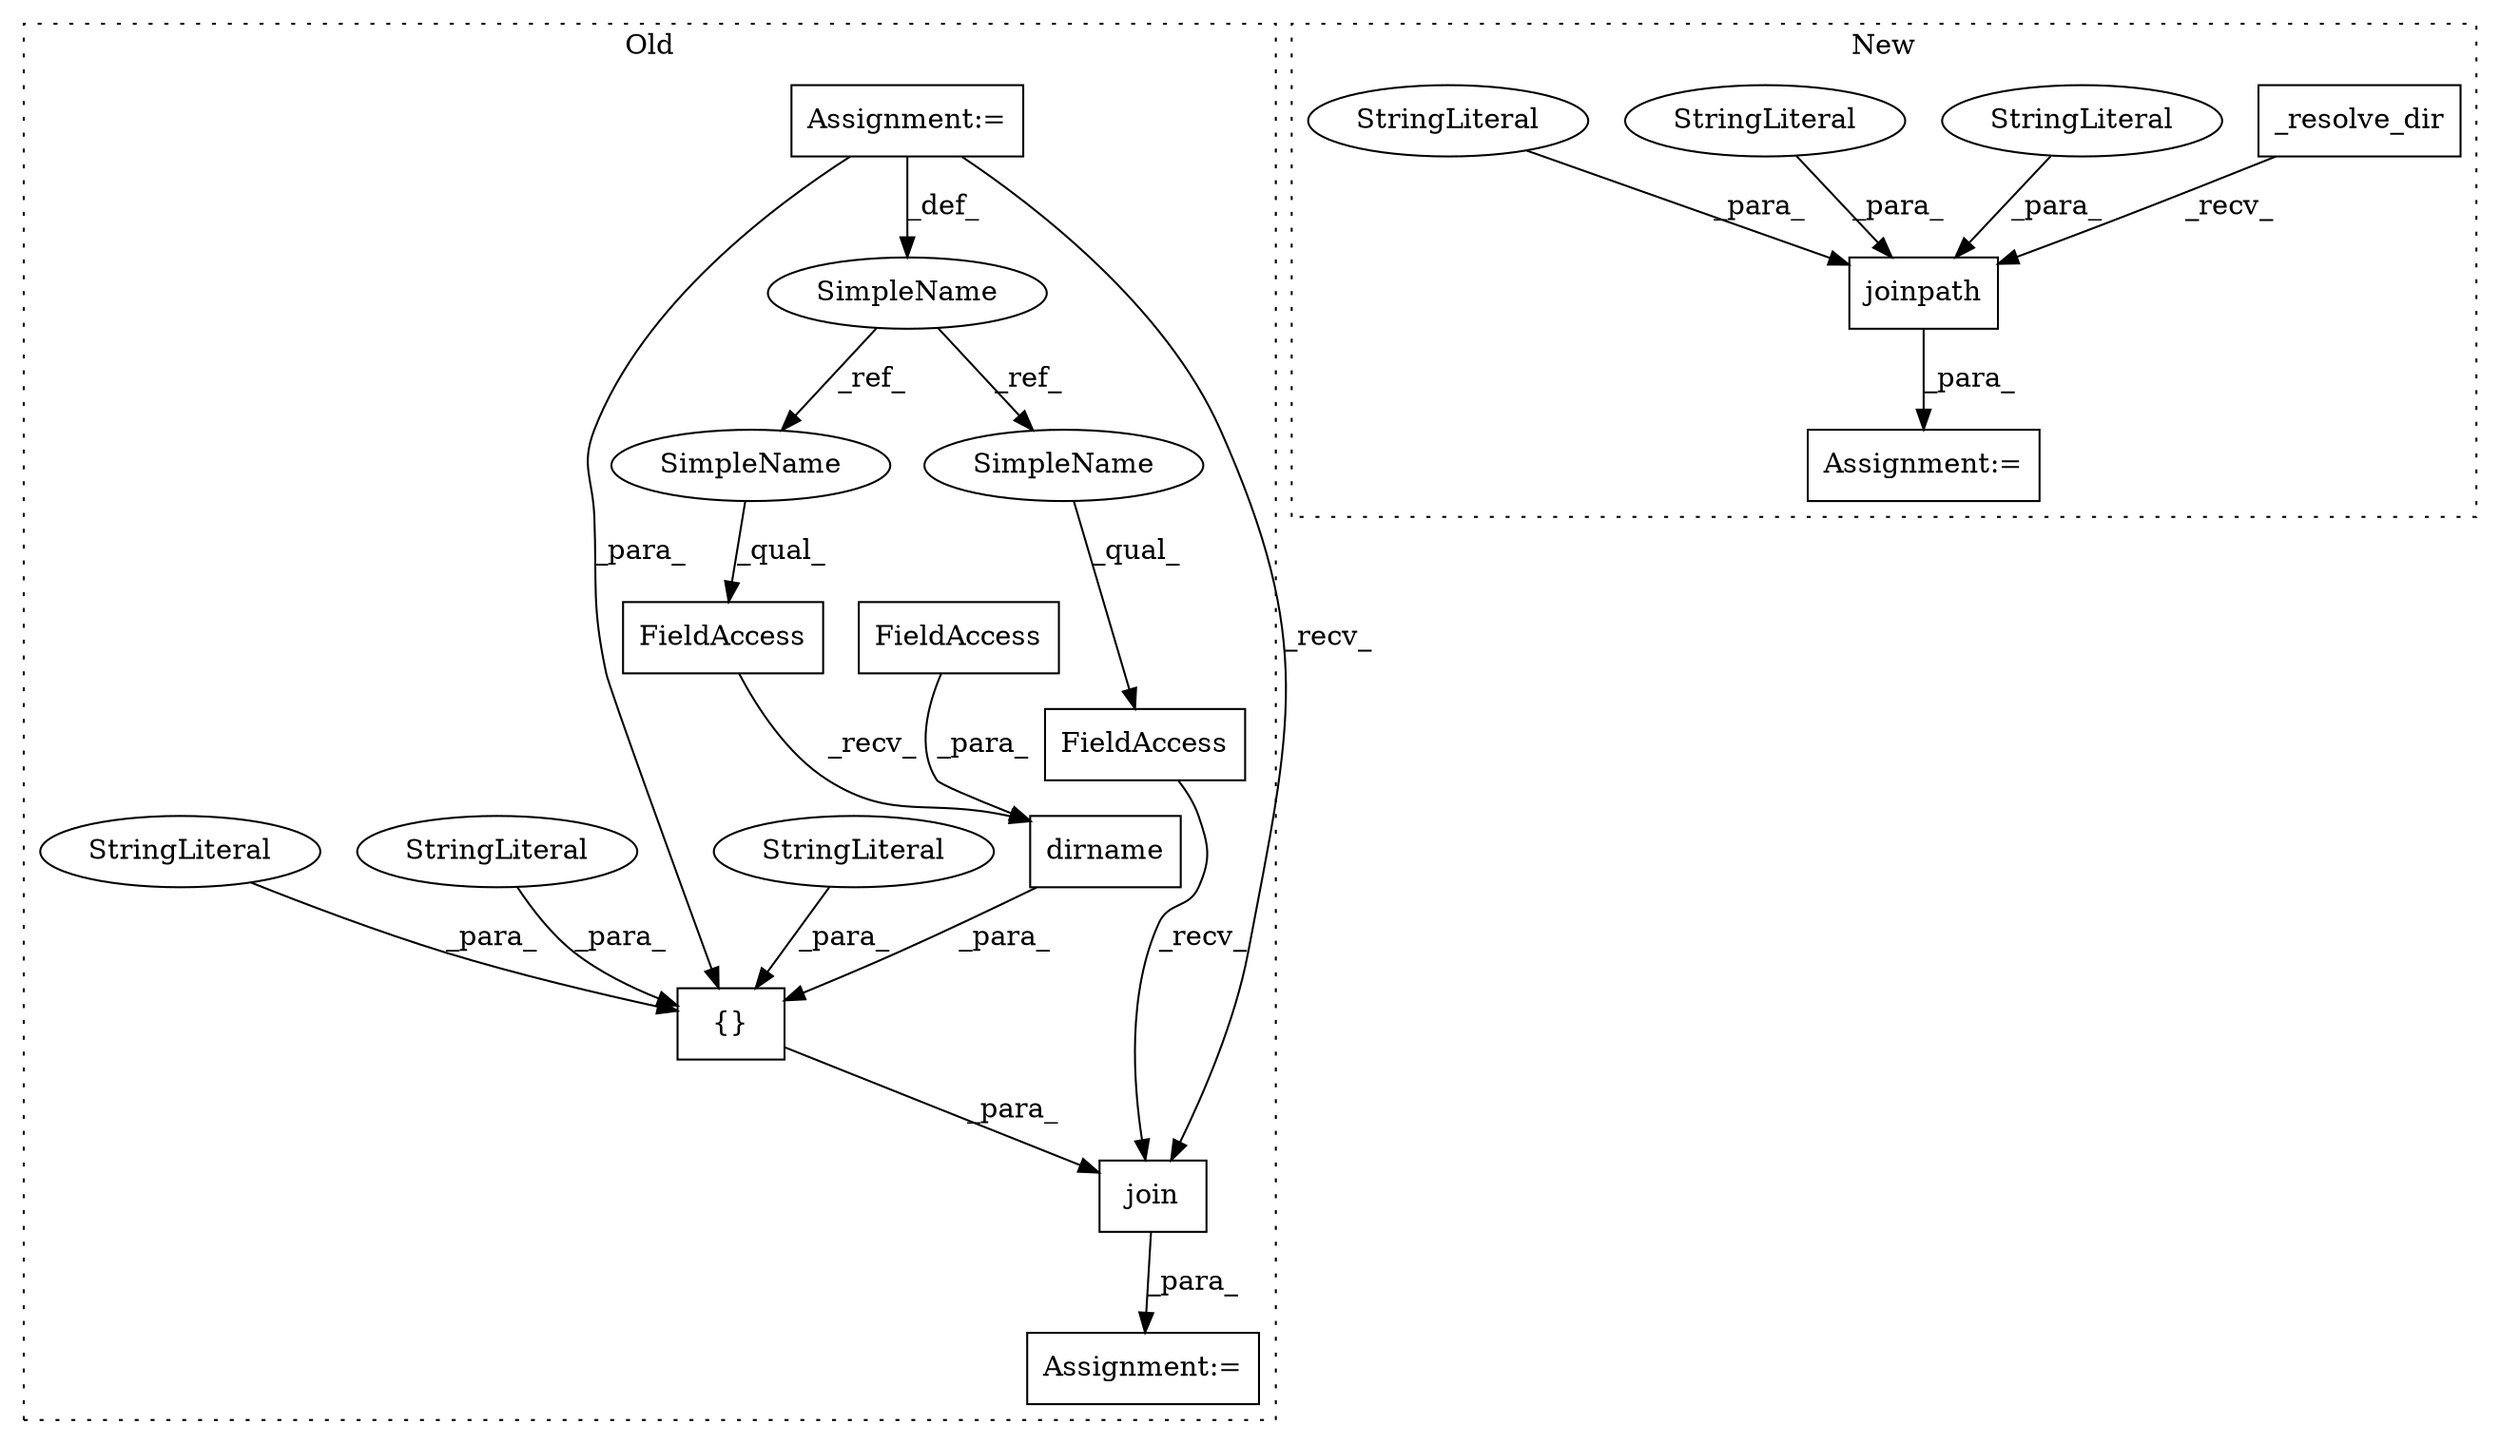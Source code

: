 digraph G {
subgraph cluster0 {
1 [label="dirname" a="32" s="259,275" l="8,1" shape="box"];
3 [label="FieldAccess" a="22" s="267" l="8" shape="box"];
4 [label="FieldAccess" a="22" s="251" l="7" shape="box"];
5 [label="SimpleName" a="42" s="208" l="2" shape="ellipse"];
6 [label="FieldAccess" a="22" s="226" l="6" shape="box"];
7 [label="join" a="32" s="233,328" l="5,1" shape="box"];
8 [label="Assignment:=" a="7" s="208" l="2" shape="box"];
11 [label="Assignment:=" a="7" s="225" l="1" shape="box"];
12 [label="{}" a="4" s="250,327" l="1,1" shape="box"];
16 [label="StringLiteral" a="45" s="301" l="26" shape="ellipse"];
17 [label="StringLiteral" a="45" s="277" l="5" shape="ellipse"];
18 [label="StringLiteral" a="45" s="283" l="17" shape="ellipse"];
19 [label="SimpleName" a="42" s="251" l="2" shape="ellipse"];
20 [label="SimpleName" a="42" s="226" l="2" shape="ellipse"];
label = "Old";
style="dotted";
}
subgraph cluster1 {
2 [label="joinpath" a="32" s="313,372" l="9,1" shape="box"];
9 [label="Assignment:=" a="7" s="297" l="1" shape="box"];
10 [label="StringLiteral" a="45" s="346" l="26" shape="ellipse"];
13 [label="_resolve_dir" a="32" s="298" l="14" shape="box"];
14 [label="StringLiteral" a="45" s="328" l="17" shape="ellipse"];
15 [label="StringLiteral" a="45" s="322" l="5" shape="ellipse"];
label = "New";
style="dotted";
}
1 -> 12 [label="_para_"];
2 -> 9 [label="_para_"];
3 -> 1 [label="_para_"];
4 -> 1 [label="_recv_"];
5 -> 20 [label="_ref_"];
5 -> 19 [label="_ref_"];
6 -> 7 [label="_recv_"];
7 -> 11 [label="_para_"];
8 -> 5 [label="_def_"];
8 -> 12 [label="_para_"];
8 -> 7 [label="_recv_"];
10 -> 2 [label="_para_"];
12 -> 7 [label="_para_"];
13 -> 2 [label="_recv_"];
14 -> 2 [label="_para_"];
15 -> 2 [label="_para_"];
16 -> 12 [label="_para_"];
17 -> 12 [label="_para_"];
18 -> 12 [label="_para_"];
19 -> 4 [label="_qual_"];
20 -> 6 [label="_qual_"];
}